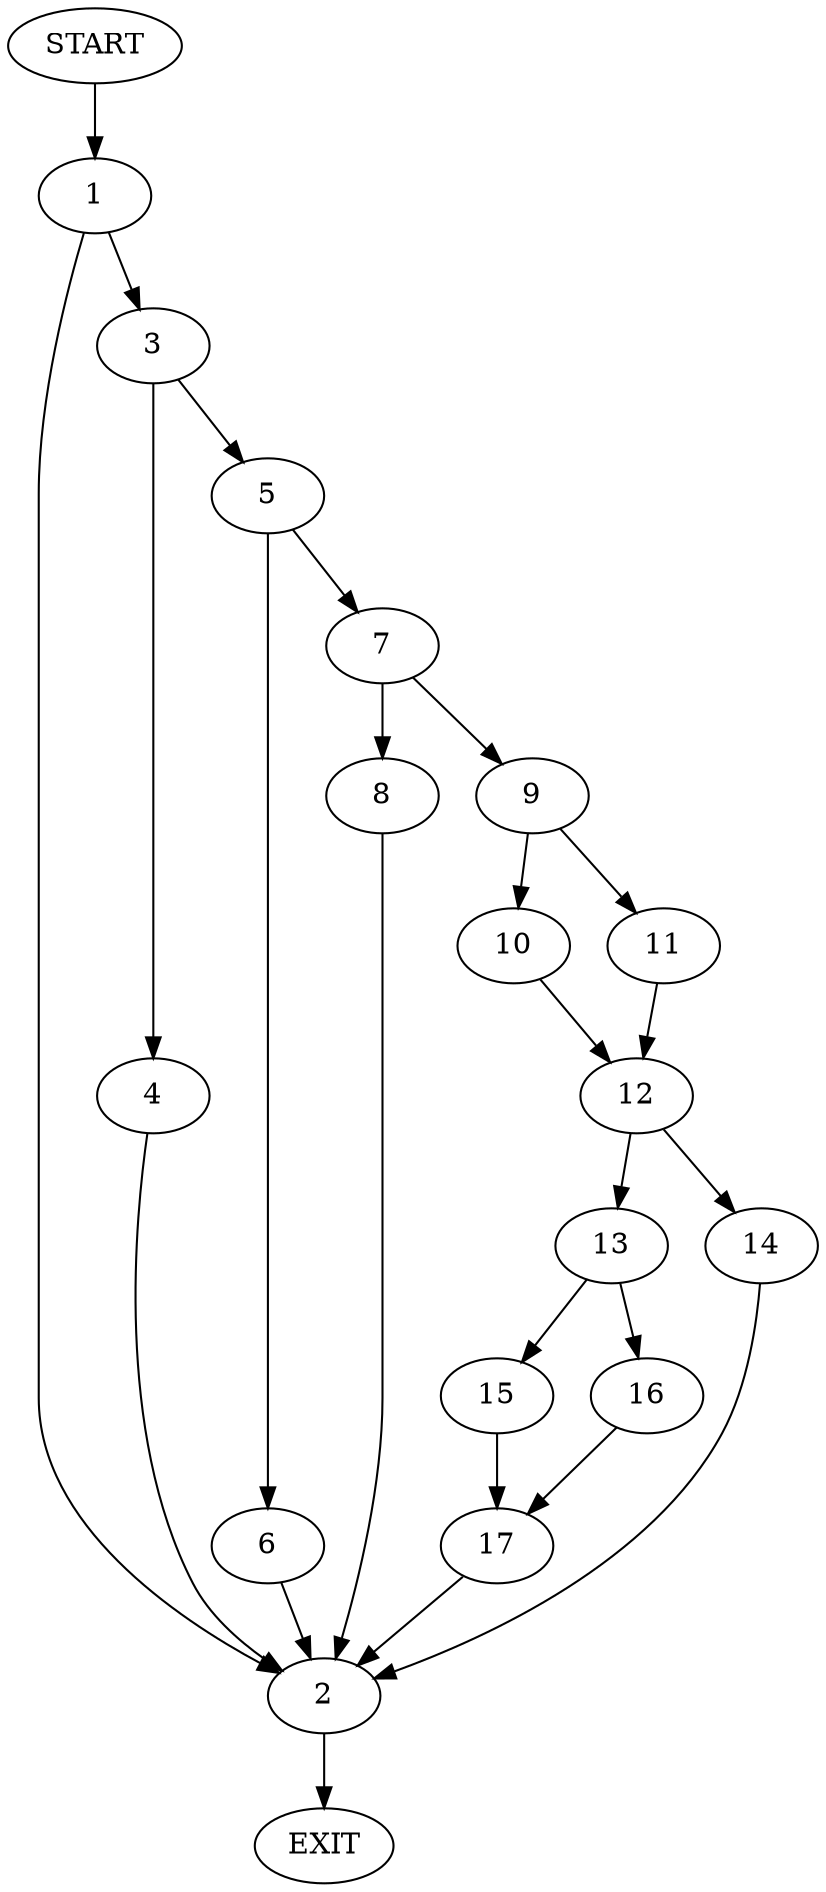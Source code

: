 digraph {
0 [label="START"]
18 [label="EXIT"]
0 -> 1
1 -> 2
1 -> 3
2 -> 18
3 -> 4
3 -> 5
4 -> 2
5 -> 6
5 -> 7
6 -> 2
7 -> 8
7 -> 9
8 -> 2
9 -> 10
9 -> 11
10 -> 12
11 -> 12
12 -> 13
12 -> 14
13 -> 15
13 -> 16
14 -> 2
15 -> 17
16 -> 17
17 -> 2
}
